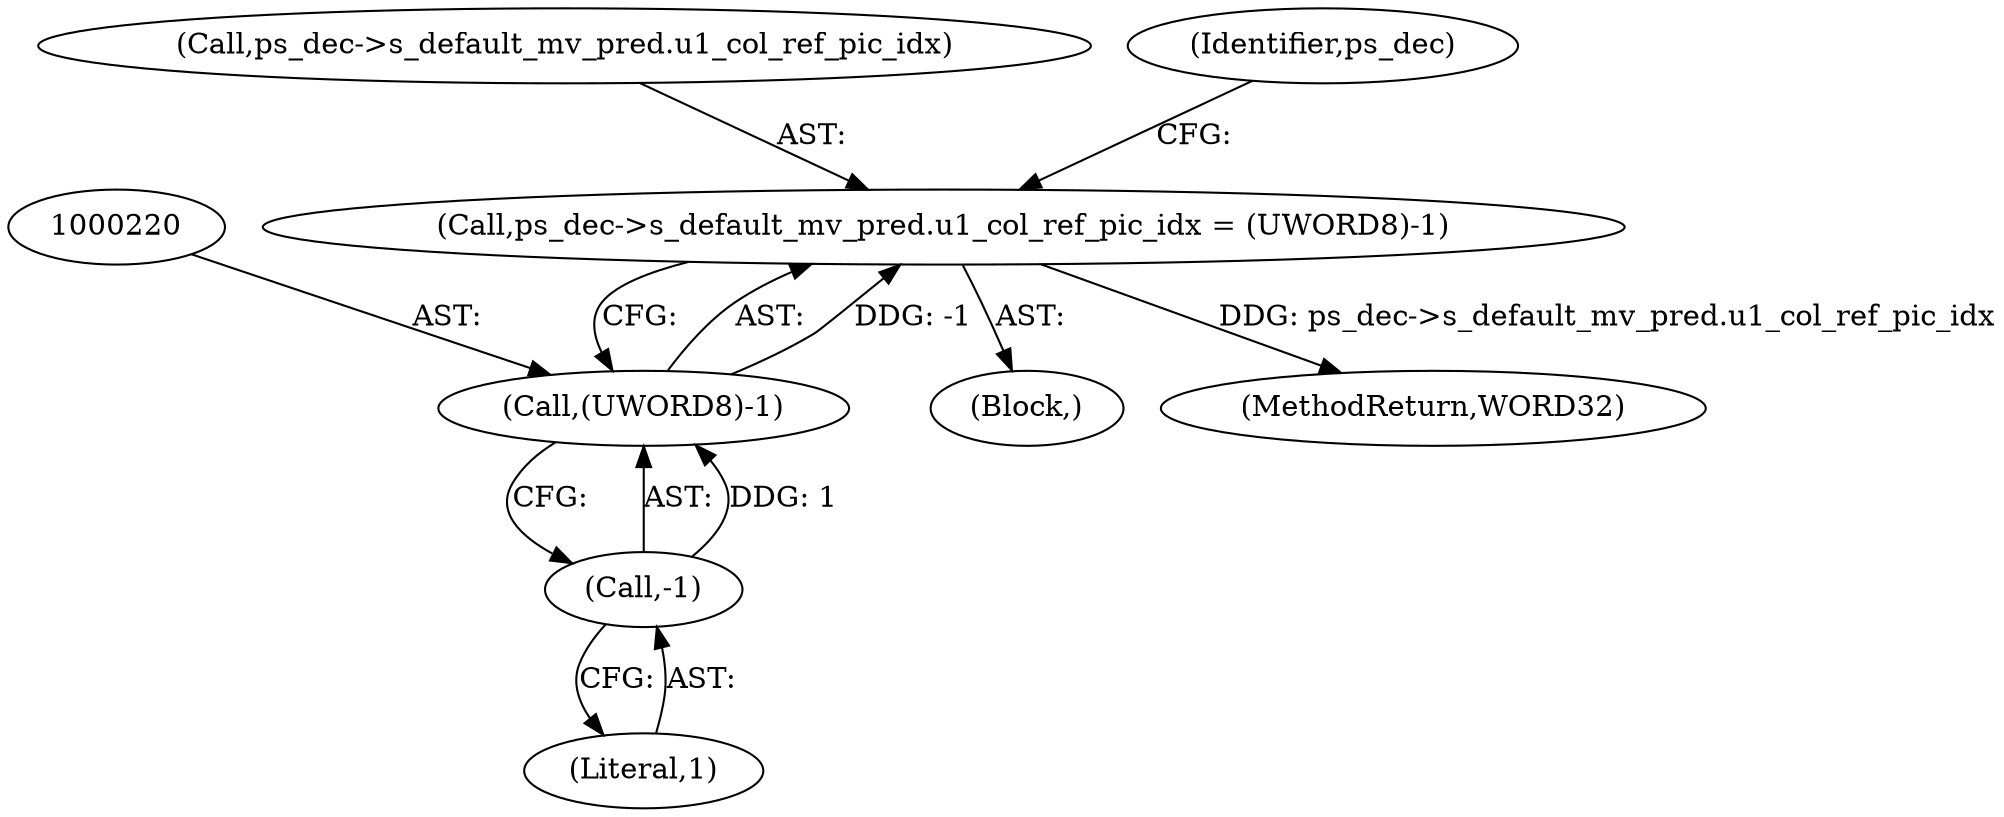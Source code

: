 digraph "0_Android_943323f1d9d3dd5c2634deb26cbe72343ca6b3db_2@pointer" {
"1000213" [label="(Call,ps_dec->s_default_mv_pred.u1_col_ref_pic_idx = (UWORD8)-1)"];
"1000219" [label="(Call,(UWORD8)-1)"];
"1000221" [label="(Call,-1)"];
"1000214" [label="(Call,ps_dec->s_default_mv_pred.u1_col_ref_pic_idx)"];
"1000170" [label="(Block,)"];
"1000213" [label="(Call,ps_dec->s_default_mv_pred.u1_col_ref_pic_idx = (UWORD8)-1)"];
"1000226" [label="(Identifier,ps_dec)"];
"1000219" [label="(Call,(UWORD8)-1)"];
"1000221" [label="(Call,-1)"];
"1001025" [label="(MethodReturn,WORD32)"];
"1000222" [label="(Literal,1)"];
"1000213" -> "1000170"  [label="AST: "];
"1000213" -> "1000219"  [label="CFG: "];
"1000214" -> "1000213"  [label="AST: "];
"1000219" -> "1000213"  [label="AST: "];
"1000226" -> "1000213"  [label="CFG: "];
"1000213" -> "1001025"  [label="DDG: ps_dec->s_default_mv_pred.u1_col_ref_pic_idx"];
"1000219" -> "1000213"  [label="DDG: -1"];
"1000219" -> "1000221"  [label="CFG: "];
"1000220" -> "1000219"  [label="AST: "];
"1000221" -> "1000219"  [label="AST: "];
"1000221" -> "1000219"  [label="DDG: 1"];
"1000221" -> "1000222"  [label="CFG: "];
"1000222" -> "1000221"  [label="AST: "];
}
